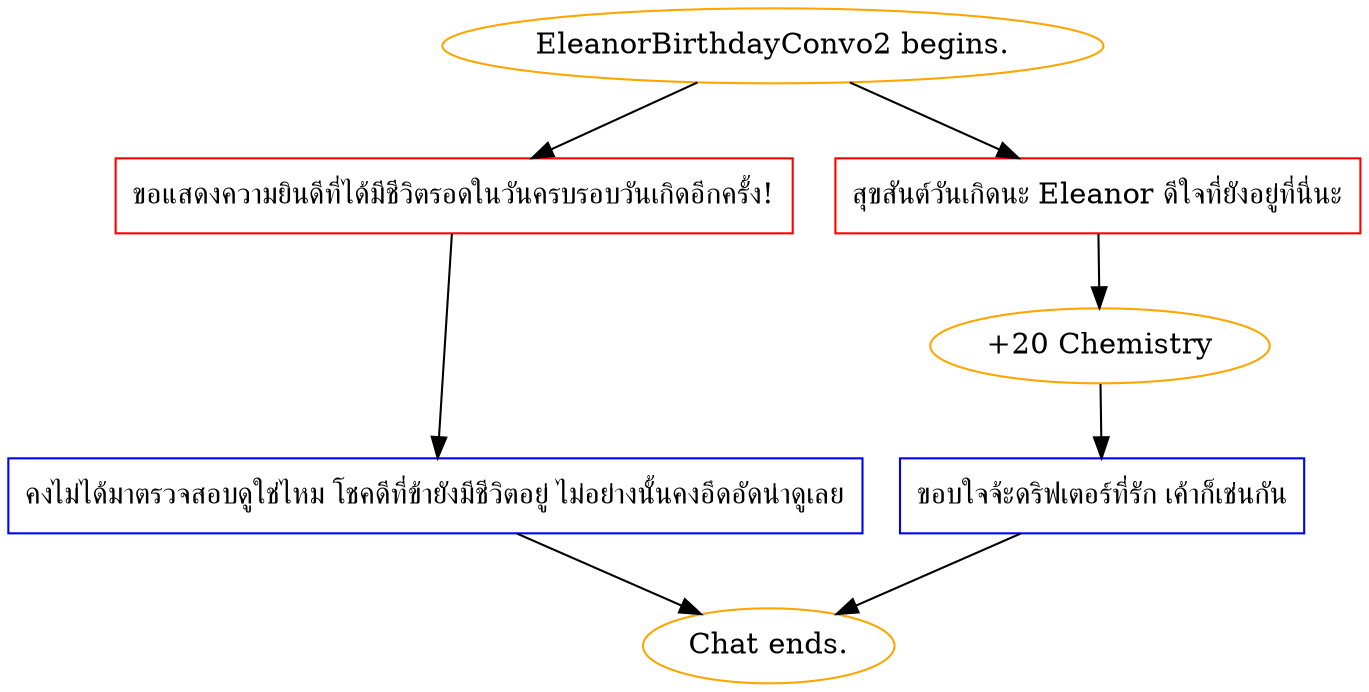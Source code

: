 digraph {
	"EleanorBirthdayConvo2 begins." [color=orange];
		"EleanorBirthdayConvo2 begins." -> j3878296994;
		"EleanorBirthdayConvo2 begins." -> j574893112;
	j3878296994 [label="ขอแสดงความยินดีที่ได้มีชีวิตรอดในวันครบรอบวันเกิดอีกครั้ง!",shape=box,color=red];
		j3878296994 -> j2625750129;
	j574893112 [label="สุขสันต์วันเกิดนะ Eleanor ดีใจที่ยังอยู่ที่นี่นะ",shape=box,color=red];
		j574893112 -> j373397270;
	j2625750129 [label="คงไม่ได้มาตรวจสอบดูใช่ไหม โชคดีที่ข้ายังมีชีวิตอยู่ ไม่อย่างนั้นคงอึดอัดน่าดูเลย",shape=box,color=blue];
		j2625750129 -> "Chat ends.";
	j373397270 [label="+20 Chemistry",color=orange];
		j373397270 -> j4201899431;
	"Chat ends." [color=orange];
	j4201899431 [label="ขอบใจจ้ะดริฟเตอร์ที่รัก เค้าก็เช่นกัน",shape=box,color=blue];
		j4201899431 -> "Chat ends.";
}